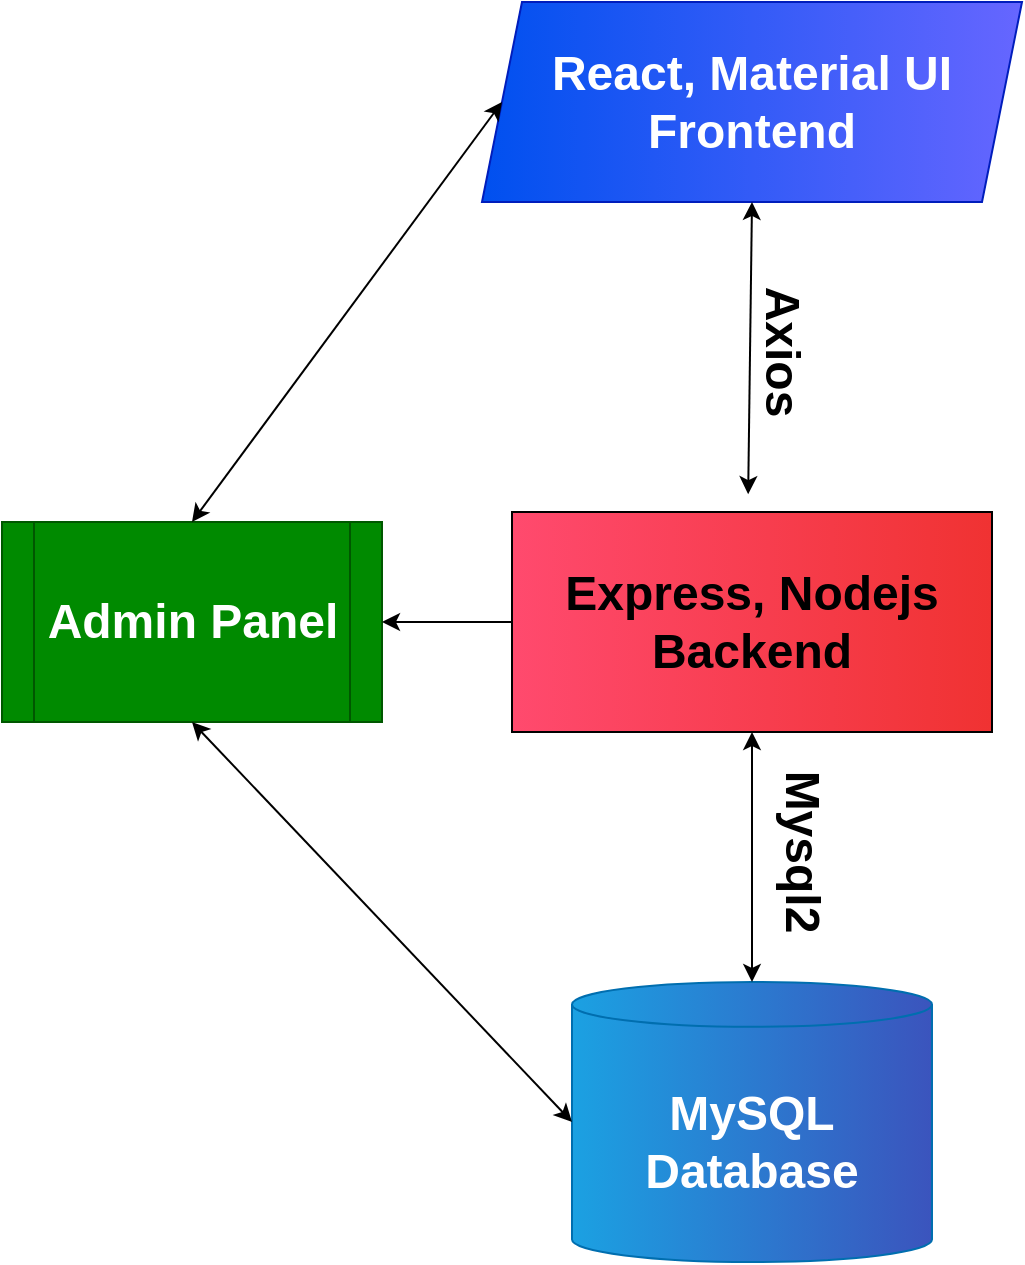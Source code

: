<mxfile>
    <diagram id="T9zI-BnnAmOnSXbP3jJR" name="Page-1">
        <mxGraphModel dx="686" dy="490" grid="1" gridSize="10" guides="1" tooltips="1" connect="1" arrows="1" fold="1" page="1" pageScale="1" pageWidth="850" pageHeight="1100" math="0" shadow="0">
            <root>
                <mxCell id="0"/>
                <mxCell id="1" parent="0"/>
                <mxCell id="2" value="MySQL&lt;br&gt;Database" style="shape=cylinder3;whiteSpace=wrap;html=1;boundedLbl=1;backgroundOutline=1;size=11.214;fillColor=#1ba1e2;fontColor=#ffffff;strokeColor=#006EAF;gradientColor=#3B54BD;gradientDirection=east;fontFamily=Helvetica;fontStyle=1;fontSize=24;" vertex="1" parent="1">
                    <mxGeometry x="335" y="690" width="180" height="140" as="geometry"/>
                </mxCell>
                <mxCell id="4" value="Express, Nodejs&lt;br&gt;Backend" style="whiteSpace=wrap;html=1;fontSize=24;gradientDirection=east;fontStyle=1;labelBackgroundColor=none;fillColor=#FF4A6E;gradientColor=#F03232;" vertex="1" parent="1">
                    <mxGeometry x="305" y="455" width="240" height="110" as="geometry"/>
                </mxCell>
                <mxCell id="11" value="Admin Panel" style="shape=process;whiteSpace=wrap;html=1;backgroundOutline=1;shadow=0;labelBackgroundColor=none;fontFamily=Helvetica;fontSize=24;fillColor=#008a00;gradientDirection=east;size=0.083;fontColor=#ffffff;strokeColor=#005700;fontStyle=1" vertex="1" parent="1">
                    <mxGeometry x="50" y="460" width="190" height="100" as="geometry"/>
                </mxCell>
                <mxCell id="13" value="" style="endArrow=classic;html=1;fontFamily=Helvetica;fontSize=24;entryX=1;entryY=0.5;entryDx=0;entryDy=0;exitX=0;exitY=0.5;exitDx=0;exitDy=0;" edge="1" parent="1" source="4" target="11">
                    <mxGeometry width="50" height="50" relative="1" as="geometry">
                        <mxPoint x="370" y="550" as="sourcePoint"/>
                        <mxPoint x="420" y="500" as="targetPoint"/>
                    </mxGeometry>
                </mxCell>
                <mxCell id="14" value="" style="endArrow=classic;startArrow=classic;html=1;fontFamily=Helvetica;fontSize=24;exitX=0.5;exitY=1;exitDx=0;exitDy=0;entryX=0;entryY=0.5;entryDx=0;entryDy=0;entryPerimeter=0;" edge="1" parent="1" source="11" target="2">
                    <mxGeometry width="50" height="50" relative="1" as="geometry">
                        <mxPoint x="370" y="620" as="sourcePoint"/>
                        <mxPoint x="420" y="570" as="targetPoint"/>
                    </mxGeometry>
                </mxCell>
                <mxCell id="19" value="React, Material UI&lt;br&gt;Frontend" style="shape=parallelogram;perimeter=parallelogramPerimeter;whiteSpace=wrap;html=1;fixedSize=1;shadow=0;labelBackgroundColor=none;fontFamily=Helvetica;fontSize=24;fillColor=#0050ef;gradientDirection=east;fontColor=#ffffff;strokeColor=#001DBC;gradientColor=#6666FF;fontStyle=1" vertex="1" parent="1">
                    <mxGeometry x="290" y="200" width="270" height="100" as="geometry"/>
                </mxCell>
                <mxCell id="20" value="" style="endArrow=classic;startArrow=classic;html=1;fontFamily=Helvetica;fontSize=24;entryX=0.5;entryY=1;entryDx=0;entryDy=0;exitX=0.492;exitY=-0.081;exitDx=0;exitDy=0;exitPerimeter=0;" edge="1" parent="1" source="4" target="19">
                    <mxGeometry width="50" height="50" relative="1" as="geometry">
                        <mxPoint x="320" y="430" as="sourcePoint"/>
                        <mxPoint x="370" y="380" as="targetPoint"/>
                    </mxGeometry>
                </mxCell>
                <mxCell id="21" value="" style="endArrow=classic;startArrow=classic;html=1;fontFamily=Helvetica;fontSize=24;exitX=0.5;exitY=1;exitDx=0;exitDy=0;entryX=0.5;entryY=0;entryDx=0;entryDy=0;entryPerimeter=0;" edge="1" parent="1" source="4" target="2">
                    <mxGeometry width="50" height="50" relative="1" as="geometry">
                        <mxPoint x="330" y="520" as="sourcePoint"/>
                        <mxPoint x="510" y="715" as="targetPoint"/>
                    </mxGeometry>
                </mxCell>
                <mxCell id="22" value="" style="endArrow=classic;startArrow=classic;html=1;fontFamily=Helvetica;fontSize=24;exitX=0;exitY=0.5;exitDx=0;exitDy=0;entryX=0.5;entryY=0;entryDx=0;entryDy=0;" edge="1" parent="1" source="19" target="11">
                    <mxGeometry width="50" height="50" relative="1" as="geometry">
                        <mxPoint x="220" y="310" as="sourcePoint"/>
                        <mxPoint x="400" y="505" as="targetPoint"/>
                    </mxGeometry>
                </mxCell>
                <mxCell id="23" value="Axios" style="text;html=1;strokeColor=none;fillColor=none;align=center;verticalAlign=middle;whiteSpace=wrap;rounded=0;shadow=0;labelBackgroundColor=none;fontFamily=Helvetica;fontSize=24;rotation=90;fontStyle=1" vertex="1" parent="1">
                    <mxGeometry x="410" y="360" width="60" height="30" as="geometry"/>
                </mxCell>
                <mxCell id="28" value="Mysql2" style="text;html=1;strokeColor=none;fillColor=none;align=center;verticalAlign=middle;whiteSpace=wrap;rounded=0;shadow=0;labelBackgroundColor=none;fontFamily=Helvetica;fontSize=24;rotation=90;fontStyle=1" vertex="1" parent="1">
                    <mxGeometry x="420" y="610" width="60" height="30" as="geometry"/>
                </mxCell>
            </root>
        </mxGraphModel>
    </diagram>
</mxfile>